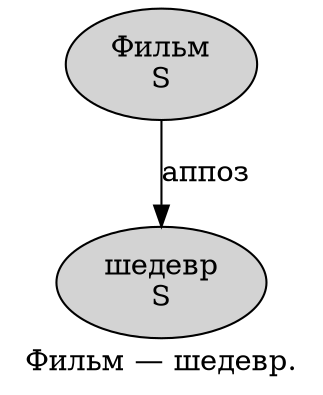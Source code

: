 digraph SENTENCE_796 {
	graph [label="Фильм — шедевр."]
	node [style=filled]
		0 [label="Фильм
S" color="" fillcolor=lightgray penwidth=1 shape=ellipse]
		2 [label="шедевр
S" color="" fillcolor=lightgray penwidth=1 shape=ellipse]
			0 -> 2 [label="аппоз"]
}